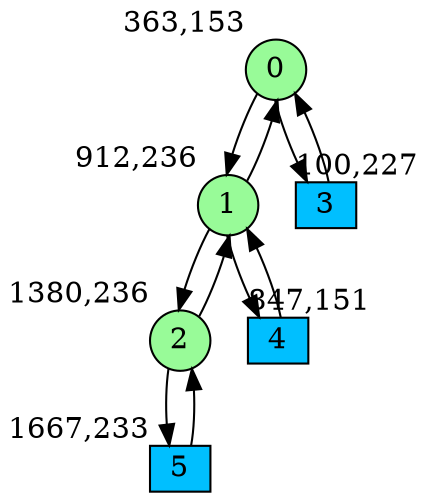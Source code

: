 digraph G {
graph [bgcolor=white]
node [shape=circle, style = filled, fillcolor=white,fixedsize=true, width=0.4, height=0.3 ]
0[xlabel="363,153", pos = "4.10938,1.29688!", fillcolor=palegreen ];
1[xlabel="912,236", pos = "12.6875,0!", fillcolor=palegreen ];
2[xlabel="1380,236", pos = "20,0!", fillcolor=palegreen ];
3[xlabel="100,227", pos = "0,0.140625!", fillcolor=deepskyblue, shape=box ];
4[xlabel="847,151", pos = "11.6719,1.32813!", fillcolor=deepskyblue, shape=box ];
5[xlabel="1667,233", pos = "24.4844,0.046875!", fillcolor=deepskyblue, shape=box ];
0->1 ;
0->3 ;
1->0 ;
1->2 ;
1->4 ;
2->1 ;
2->5 ;
3->0 ;
4->1 ;
5->2 ;
}
